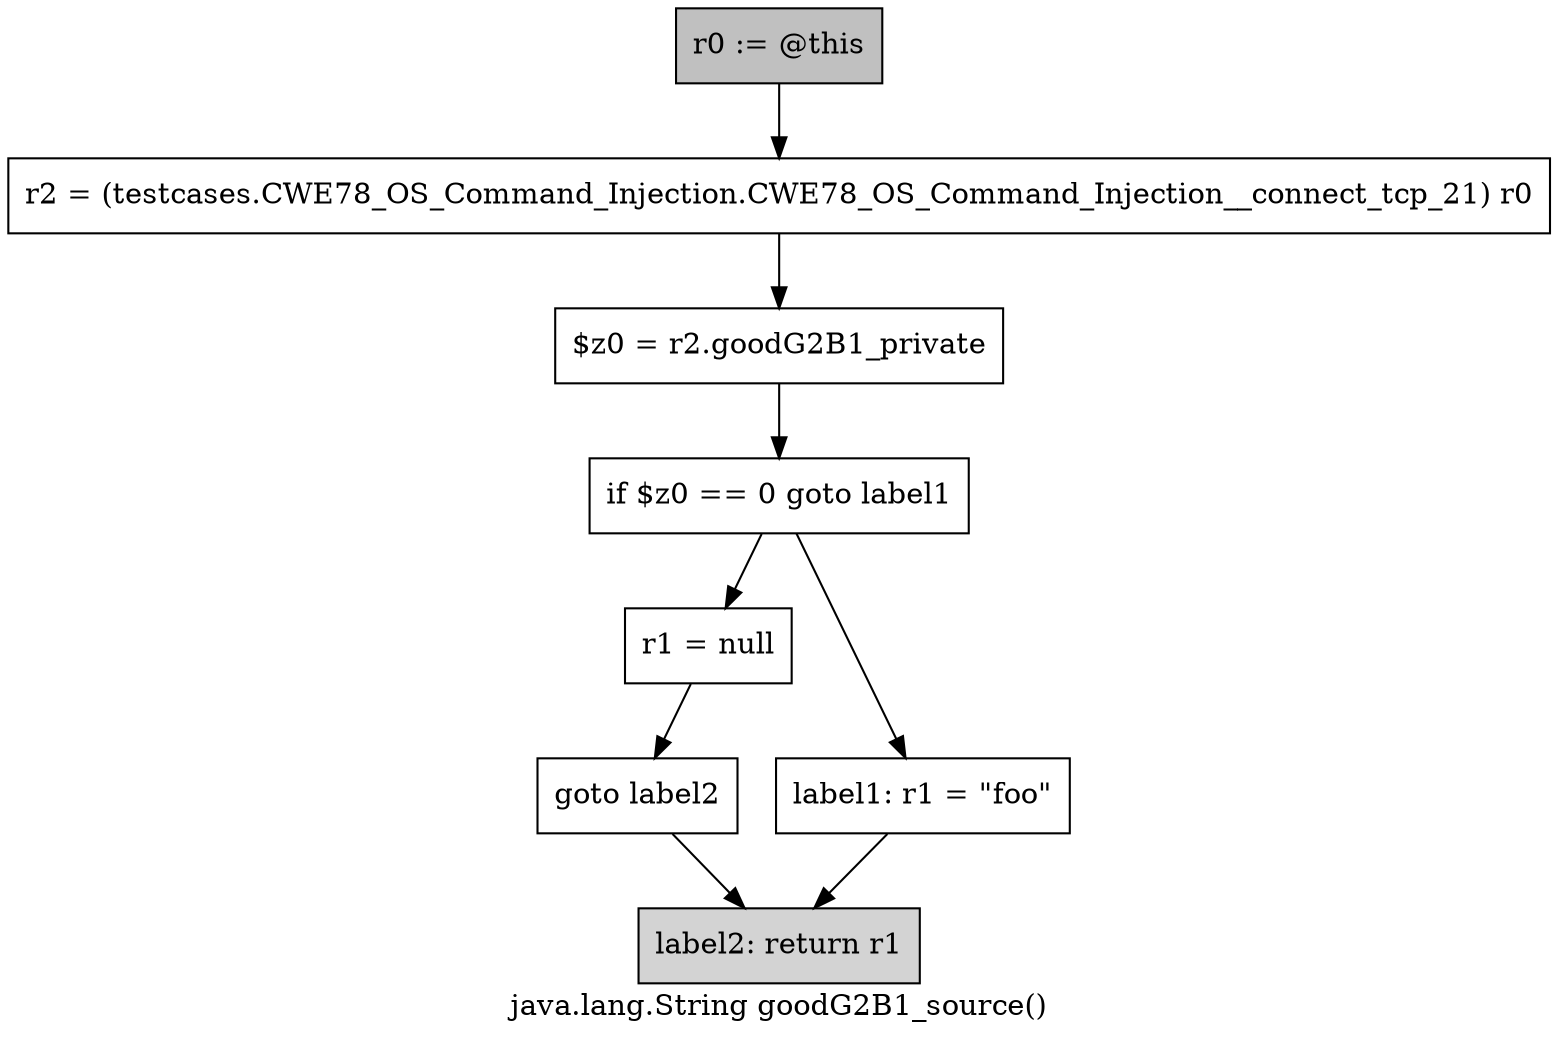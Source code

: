 digraph "java.lang.String goodG2B1_source()" {
    label="java.lang.String goodG2B1_source()";
    node [shape=box];
    "0" [style=filled,fillcolor=gray,label="r0 := @this",];
    "1" [label="r2 = (testcases.CWE78_OS_Command_Injection.CWE78_OS_Command_Injection__connect_tcp_21) r0",];
    "0"->"1";
    "2" [label="$z0 = r2.goodG2B1_private",];
    "1"->"2";
    "3" [label="if $z0 == 0 goto label1",];
    "2"->"3";
    "4" [label="r1 = null",];
    "3"->"4";
    "6" [label="label1: r1 = \"foo\"",];
    "3"->"6";
    "5" [label="goto label2",];
    "4"->"5";
    "7" [style=filled,fillcolor=lightgray,label="label2: return r1",];
    "5"->"7";
    "6"->"7";
}
